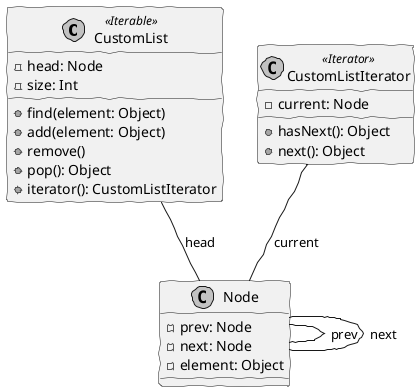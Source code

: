 @startuml

' style
skinparam Handwritten true
skinparam monochrome true

' associations
CustomList -- Node: head
CustomListIterator -- Node: current
Node -- Node: prev
Node -- Node: next

' class definitions
class CustomList <<Iterable>> {
  -head: Node
  -size: Int
  +find(element: Object)
  +add(element: Object)
  +remove()
  +pop(): Object
  +iterator(): CustomListIterator
}

class CustomListIterator <<Iterator>> {
  -current: Node
  +hasNext(): Object
  +next(): Object
}

class Node {
  -prev: Node
  -next: Node
  -element: Object
}

@enduml